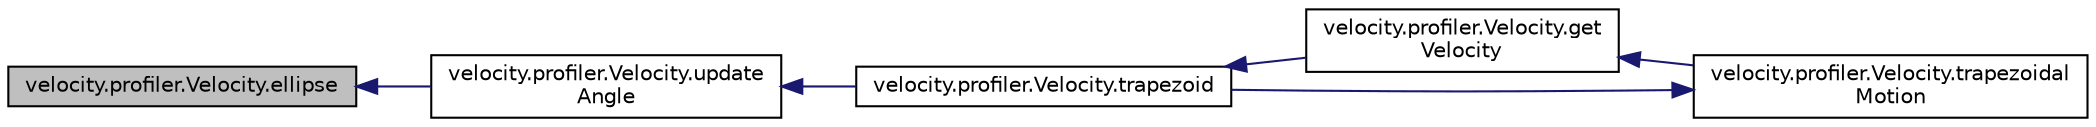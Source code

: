 digraph "velocity.profiler.Velocity.ellipse"
{
 // INTERACTIVE_SVG=YES
  edge [fontname="Helvetica",fontsize="10",labelfontname="Helvetica",labelfontsize="10"];
  node [fontname="Helvetica",fontsize="10",shape=record];
  rankdir="LR";
  Node1 [label="velocity.profiler.Velocity.ellipse",height=0.2,width=0.4,color="black", fillcolor="grey75", style="filled", fontcolor="black"];
  Node1 -> Node2 [dir="back",color="midnightblue",fontsize="10",style="solid",fontname="Helvetica"];
  Node2 [label="velocity.profiler.Velocity.update\lAngle",height=0.2,width=0.4,color="black", fillcolor="white", style="filled",URL="$dc/d5e/classvelocity_1_1profiler_1_1_velocity.html#af656b7346a90b2fdbb3e68f350545f06"];
  Node2 -> Node3 [dir="back",color="midnightblue",fontsize="10",style="solid",fontname="Helvetica"];
  Node3 [label="velocity.profiler.Velocity.trapezoid",height=0.2,width=0.4,color="black", fillcolor="white", style="filled",URL="$dc/d5e/classvelocity_1_1profiler_1_1_velocity.html#a5bf8566ca2ac78cd4a2f5c22242c49f0",tooltip="Check if trapezoidal motion is possible. "];
  Node3 -> Node4 [dir="back",color="midnightblue",fontsize="10",style="solid",fontname="Helvetica"];
  Node4 [label="velocity.profiler.Velocity.get\lVelocity",height=0.2,width=0.4,color="black", fillcolor="white", style="filled",URL="$dc/d5e/classvelocity_1_1profiler_1_1_velocity.html#a10b5396902177d5bd825f408151c3355",tooltip="Gets the velocity. "];
  Node4 -> Node5 [dir="back",color="midnightblue",fontsize="10",style="solid",fontname="Helvetica"];
  Node5 [label="velocity.profiler.Velocity.trapezoidal\lMotion",height=0.2,width=0.4,color="black", fillcolor="white", style="filled",URL="$dc/d5e/classvelocity_1_1profiler_1_1_velocity.html#a7a402878e8f3431e05ea5db3c6528c68",tooltip="Check if Trapezoidal motion is possible. "];
  Node5 -> Node3 [dir="back",color="midnightblue",fontsize="10",style="solid",fontname="Helvetica"];
}
